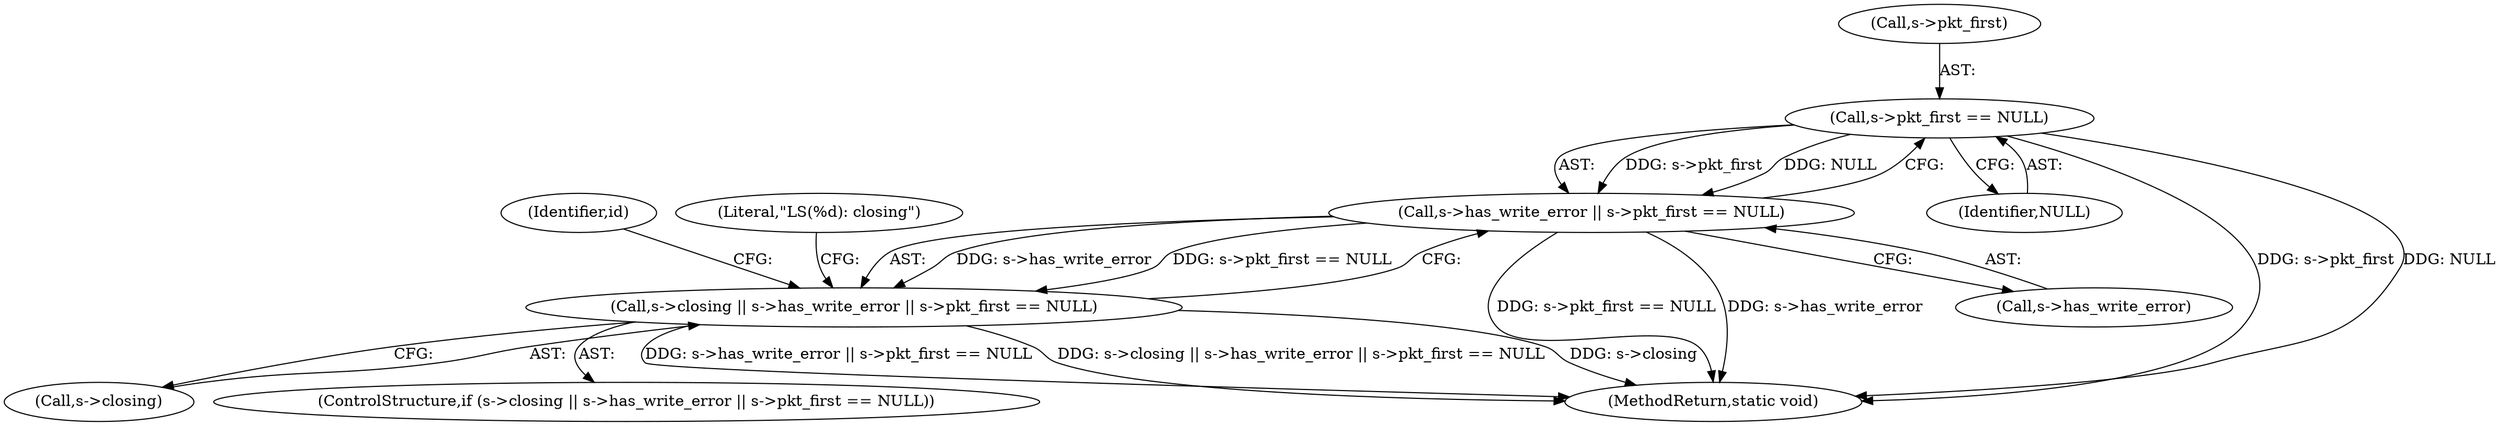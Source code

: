 digraph "0_Android_268068f25673242d1d5130d96202d3288c91b700_3@pointer" {
"1000185" [label="(Call,s->pkt_first == NULL)"];
"1000181" [label="(Call,s->has_write_error || s->pkt_first == NULL)"];
"1000177" [label="(Call,s->closing || s->has_write_error || s->pkt_first == NULL)"];
"1000189" [label="(Identifier,NULL)"];
"1000193" [label="(Identifier,id)"];
"1000178" [label="(Call,s->closing)"];
"1000177" [label="(Call,s->closing || s->has_write_error || s->pkt_first == NULL)"];
"1000186" [label="(Call,s->pkt_first)"];
"1000185" [label="(Call,s->pkt_first == NULL)"];
"1000204" [label="(Literal,\"LS(%d): closing\")"];
"1000176" [label="(ControlStructure,if (s->closing || s->has_write_error || s->pkt_first == NULL))"];
"1000242" [label="(MethodReturn,static void)"];
"1000181" [label="(Call,s->has_write_error || s->pkt_first == NULL)"];
"1000182" [label="(Call,s->has_write_error)"];
"1000185" -> "1000181"  [label="AST: "];
"1000185" -> "1000189"  [label="CFG: "];
"1000186" -> "1000185"  [label="AST: "];
"1000189" -> "1000185"  [label="AST: "];
"1000181" -> "1000185"  [label="CFG: "];
"1000185" -> "1000242"  [label="DDG: s->pkt_first"];
"1000185" -> "1000242"  [label="DDG: NULL"];
"1000185" -> "1000181"  [label="DDG: s->pkt_first"];
"1000185" -> "1000181"  [label="DDG: NULL"];
"1000181" -> "1000177"  [label="AST: "];
"1000181" -> "1000182"  [label="CFG: "];
"1000182" -> "1000181"  [label="AST: "];
"1000177" -> "1000181"  [label="CFG: "];
"1000181" -> "1000242"  [label="DDG: s->pkt_first == NULL"];
"1000181" -> "1000242"  [label="DDG: s->has_write_error"];
"1000181" -> "1000177"  [label="DDG: s->has_write_error"];
"1000181" -> "1000177"  [label="DDG: s->pkt_first == NULL"];
"1000177" -> "1000176"  [label="AST: "];
"1000177" -> "1000178"  [label="CFG: "];
"1000178" -> "1000177"  [label="AST: "];
"1000193" -> "1000177"  [label="CFG: "];
"1000204" -> "1000177"  [label="CFG: "];
"1000177" -> "1000242"  [label="DDG: s->has_write_error || s->pkt_first == NULL"];
"1000177" -> "1000242"  [label="DDG: s->closing || s->has_write_error || s->pkt_first == NULL"];
"1000177" -> "1000242"  [label="DDG: s->closing"];
}

